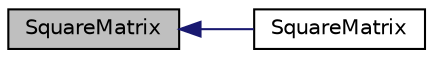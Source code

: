 digraph "SquareMatrix"
{
  bgcolor="transparent";
  edge [fontname="Helvetica",fontsize="10",labelfontname="Helvetica",labelfontsize="10"];
  node [fontname="Helvetica",fontsize="10",shape=record];
  rankdir="LR";
  Node1 [label="SquareMatrix",height=0.2,width=0.4,color="black", fillcolor="grey75", style="filled", fontcolor="black"];
  Node1 -> Node2 [dir="back",color="midnightblue",fontsize="10",style="solid",fontname="Helvetica"];
  Node2 [label="SquareMatrix",height=0.2,width=0.4,color="black",URL="$a02413.html#a2c8d02a02507f773b008497ffbcab11b",tooltip="Construct given number of rows and columns,. "];
}
